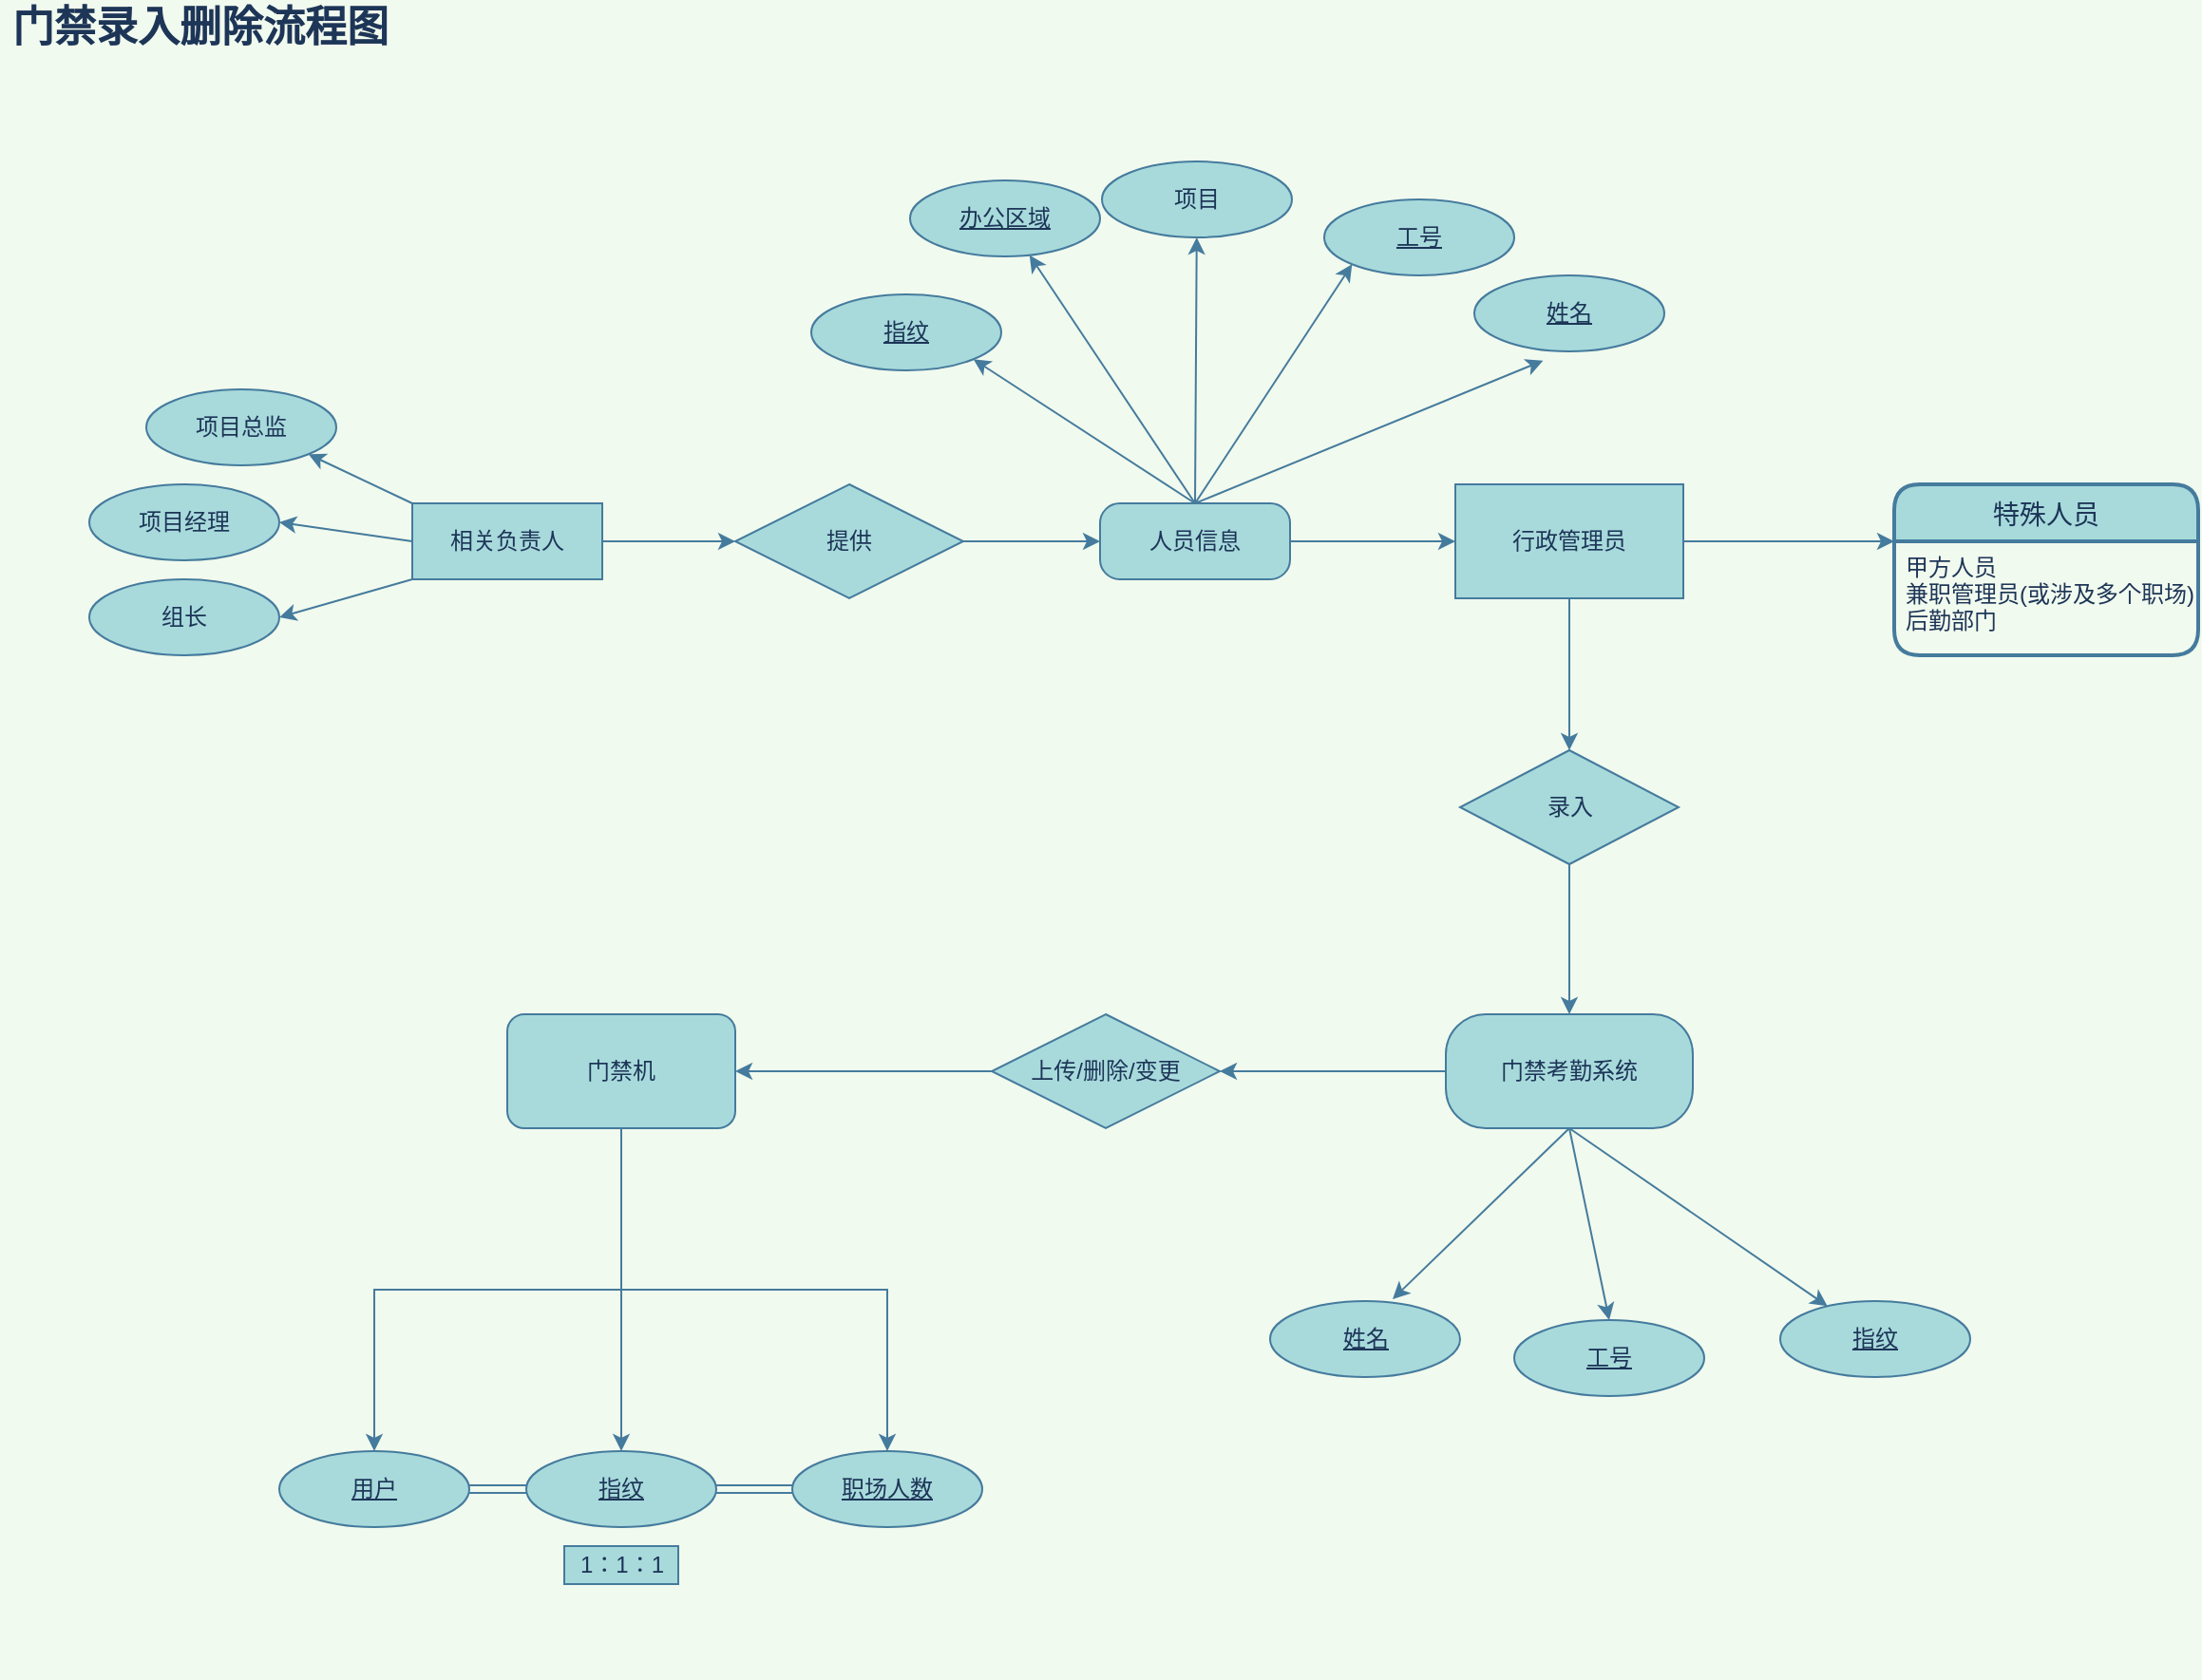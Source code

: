<mxfile version="13.8.0" type="github"><diagram id="AAEeJtfDxjCMASExjLaS" name="Page-1"><mxGraphModel dx="1995" dy="2014" grid="1" gridSize="10" guides="1" tooltips="1" connect="1" arrows="1" fold="1" page="1" pageScale="1" pageWidth="827" pageHeight="1169" background="#F1FAEE" math="0" shadow="0"><root><mxCell id="0"/><mxCell id="1" parent="0"/><mxCell id="rpvmv-KoumOfxdAZb8tA-6" style="edgeStyle=orthogonalEdgeStyle;rounded=0;orthogonalLoop=1;jettySize=auto;html=1;entryX=0.5;entryY=0;entryDx=0;entryDy=0;exitX=0.5;exitY=1;exitDx=0;exitDy=0;strokeColor=#457B9D;fontColor=#1D3557;labelBackgroundColor=#F1FAEE;" parent="1" source="rpvmv-KoumOfxdAZb8tA-2" target="rpvmv-KoumOfxdAZb8tA-13" edge="1"><mxGeometry relative="1" as="geometry"><mxPoint x="95" y="679" as="sourcePoint"/><mxPoint x="135" y="759" as="targetPoint"/></mxGeometry></mxCell><mxCell id="rpvmv-KoumOfxdAZb8tA-9" style="edgeStyle=orthogonalEdgeStyle;rounded=0;orthogonalLoop=1;jettySize=auto;html=1;exitX=0.5;exitY=1;exitDx=0;exitDy=0;entryX=0.5;entryY=0;entryDx=0;entryDy=0;entryPerimeter=0;strokeColor=#457B9D;fontColor=#1D3557;labelBackgroundColor=#F1FAEE;" parent="1" source="rpvmv-KoumOfxdAZb8tA-2" target="rpvmv-KoumOfxdAZb8tA-14" edge="1"><mxGeometry relative="1" as="geometry"><mxPoint x="415" y="759" as="targetPoint"/></mxGeometry></mxCell><mxCell id="rpvmv-KoumOfxdAZb8tA-100" style="edgeStyle=orthogonalEdgeStyle;rounded=0;orthogonalLoop=1;jettySize=auto;html=1;exitX=0.5;exitY=1;exitDx=0;exitDy=0;strokeColor=#457B9D;fontColor=#1D3557;labelBackgroundColor=#F1FAEE;" parent="1" source="rpvmv-KoumOfxdAZb8tA-2" target="rpvmv-KoumOfxdAZb8tA-118" edge="1"><mxGeometry relative="1" as="geometry"><mxPoint x="190" y="279" as="targetPoint"/></mxGeometry></mxCell><mxCell id="rpvmv-KoumOfxdAZb8tA-2" value="门禁机" style="rounded=1;whiteSpace=wrap;html=1;fillColor=#A8DADC;strokeColor=#457B9D;fontColor=#1D3557;" parent="1" vertex="1"><mxGeometry y="49" width="120" height="60" as="geometry"/></mxCell><mxCell id="rpvmv-KoumOfxdAZb8tA-12" value="1：1：1" style="text;html=1;align=center;verticalAlign=middle;resizable=0;points=[];autosize=1;labelBorderColor=none;labelBackgroundColor=none;fillColor=#A8DADC;strokeColor=#457B9D;fontColor=#1D3557;" parent="1" vertex="1"><mxGeometry x="30" y="329" width="60" height="20" as="geometry"/></mxCell><mxCell id="rpvmv-KoumOfxdAZb8tA-13" value="用户" style="ellipse;whiteSpace=wrap;html=1;align=center;fontStyle=4;fillColor=#A8DADC;strokeColor=#457B9D;fontColor=#1D3557;" parent="1" vertex="1"><mxGeometry x="-120" y="279" width="100" height="40" as="geometry"/></mxCell><mxCell id="rpvmv-KoumOfxdAZb8tA-54" style="edgeStyle=none;rounded=0;orthogonalLoop=1;jettySize=auto;html=1;exitX=0;exitY=0.5;exitDx=0;exitDy=0;strokeColor=#457B9D;fontColor=#1D3557;labelBackgroundColor=#F1FAEE;" parent="1" source="rpvmv-KoumOfxdAZb8tA-15" target="rpvmv-KoumOfxdAZb8tA-52" edge="1"><mxGeometry relative="1" as="geometry"/></mxCell><mxCell id="rpvmv-KoumOfxdAZb8tA-110" style="edgeStyle=none;rounded=1;sketch=0;orthogonalLoop=1;jettySize=auto;html=1;exitX=0.5;exitY=1;exitDx=0;exitDy=0;entryX=0.645;entryY=-0.025;entryDx=0;entryDy=0;entryPerimeter=0;strokeColor=#457B9D;fillColor=#A8DADC;fontColor=#1D3557;labelBackgroundColor=#F1FAEE;" parent="1" source="rpvmv-KoumOfxdAZb8tA-15" target="rpvmv-KoumOfxdAZb8tA-104" edge="1"><mxGeometry relative="1" as="geometry"/></mxCell><mxCell id="rpvmv-KoumOfxdAZb8tA-111" style="edgeStyle=none;rounded=1;sketch=0;orthogonalLoop=1;jettySize=auto;html=1;exitX=0.5;exitY=1;exitDx=0;exitDy=0;entryX=0.5;entryY=0;entryDx=0;entryDy=0;strokeColor=#457B9D;fillColor=#A8DADC;fontColor=#1D3557;labelBackgroundColor=#F1FAEE;" parent="1" source="rpvmv-KoumOfxdAZb8tA-15" target="rpvmv-KoumOfxdAZb8tA-106" edge="1"><mxGeometry relative="1" as="geometry"/></mxCell><mxCell id="rpvmv-KoumOfxdAZb8tA-112" style="edgeStyle=none;rounded=1;sketch=0;orthogonalLoop=1;jettySize=auto;html=1;exitX=0.5;exitY=1;exitDx=0;exitDy=0;strokeColor=#457B9D;fillColor=#A8DADC;fontColor=#1D3557;labelBackgroundColor=#F1FAEE;" parent="1" source="rpvmv-KoumOfxdAZb8tA-15" target="rpvmv-KoumOfxdAZb8tA-105" edge="1"><mxGeometry relative="1" as="geometry"/></mxCell><mxCell id="rpvmv-KoumOfxdAZb8tA-15" value="门禁考勤系统" style="rounded=1;arcSize=35;whiteSpace=wrap;html=1;align=center;fillColor=#A8DADC;strokeColor=#457B9D;fontColor=#1D3557;" parent="1" vertex="1"><mxGeometry x="494" y="49" width="130" height="60" as="geometry"/></mxCell><mxCell id="rpvmv-KoumOfxdAZb8tA-57" style="edgeStyle=none;rounded=0;orthogonalLoop=1;jettySize=auto;html=1;exitX=0.5;exitY=0;exitDx=0;exitDy=0;strokeColor=#457B9D;fontColor=#1D3557;labelBackgroundColor=#F1FAEE;" parent="1" source="rpvmv-KoumOfxdAZb8tA-24" target="rpvmv-KoumOfxdAZb8tA-25" edge="1"><mxGeometry relative="1" as="geometry"/></mxCell><mxCell id="rpvmv-KoumOfxdAZb8tA-58" style="edgeStyle=none;rounded=0;orthogonalLoop=1;jettySize=auto;html=1;exitX=0.5;exitY=0;exitDx=0;exitDy=0;strokeColor=#457B9D;fontColor=#1D3557;labelBackgroundColor=#F1FAEE;" parent="1" source="rpvmv-KoumOfxdAZb8tA-24" target="rpvmv-KoumOfxdAZb8tA-39" edge="1"><mxGeometry relative="1" as="geometry"/></mxCell><mxCell id="rpvmv-KoumOfxdAZb8tA-59" style="edgeStyle=none;rounded=0;orthogonalLoop=1;jettySize=auto;html=1;entryX=1;entryY=1;entryDx=0;entryDy=0;exitX=0.5;exitY=0;exitDx=0;exitDy=0;strokeColor=#457B9D;fontColor=#1D3557;labelBackgroundColor=#F1FAEE;" parent="1" source="rpvmv-KoumOfxdAZb8tA-24" target="rpvmv-KoumOfxdAZb8tA-26" edge="1"><mxGeometry relative="1" as="geometry"><mxPoint y="430" as="sourcePoint"/></mxGeometry></mxCell><mxCell id="rpvmv-KoumOfxdAZb8tA-80" style="edgeStyle=none;rounded=0;orthogonalLoop=1;jettySize=auto;html=1;exitX=0.5;exitY=0;exitDx=0;exitDy=0;entryX=0;entryY=1;entryDx=0;entryDy=0;strokeColor=#457B9D;fontColor=#1D3557;labelBackgroundColor=#F1FAEE;" parent="1" source="rpvmv-KoumOfxdAZb8tA-24" target="rpvmv-KoumOfxdAZb8tA-79" edge="1"><mxGeometry relative="1" as="geometry"/></mxCell><mxCell id="rpvmv-KoumOfxdAZb8tA-109" style="edgeStyle=none;rounded=1;sketch=0;orthogonalLoop=1;jettySize=auto;html=1;exitX=0.5;exitY=0;exitDx=0;exitDy=0;entryX=0.362;entryY=1.121;entryDx=0;entryDy=0;entryPerimeter=0;strokeColor=#457B9D;fillColor=#A8DADC;fontColor=#1D3557;labelBackgroundColor=#F1FAEE;" parent="1" source="rpvmv-KoumOfxdAZb8tA-24" target="rpvmv-KoumOfxdAZb8tA-107" edge="1"><mxGeometry relative="1" as="geometry"/></mxCell><mxCell id="rpvmv-KoumOfxdAZb8tA-24" value="人员信息" style="rounded=1;arcSize=26;whiteSpace=wrap;html=1;align=center;fillColor=#A8DADC;strokeColor=#457B9D;fontColor=#1D3557;" parent="1" vertex="1"><mxGeometry x="312" y="-220" width="100" height="40" as="geometry"/></mxCell><mxCell id="rpvmv-KoumOfxdAZb8tA-25" value="办公区域" style="ellipse;whiteSpace=wrap;html=1;align=center;fontStyle=4;fillColor=#A8DADC;strokeColor=#457B9D;fontColor=#1D3557;" parent="1" vertex="1"><mxGeometry x="212" y="-390" width="100" height="40" as="geometry"/></mxCell><mxCell id="rpvmv-KoumOfxdAZb8tA-26" value="指纹" style="ellipse;whiteSpace=wrap;html=1;align=center;fontStyle=4;fillColor=#A8DADC;strokeColor=#457B9D;fontColor=#1D3557;" parent="1" vertex="1"><mxGeometry x="160" y="-330" width="100" height="40" as="geometry"/></mxCell><mxCell id="rpvmv-KoumOfxdAZb8tA-34" style="edgeStyle=orthogonalEdgeStyle;rounded=0;orthogonalLoop=1;jettySize=auto;html=1;exitX=0.5;exitY=1;exitDx=0;exitDy=0;entryX=0.5;entryY=0;entryDx=0;entryDy=0;strokeColor=#457B9D;fontColor=#1D3557;labelBackgroundColor=#F1FAEE;" parent="1" source="rpvmv-KoumOfxdAZb8tA-29" target="rpvmv-KoumOfxdAZb8tA-44" edge="1"><mxGeometry relative="1" as="geometry"><mxPoint x="225" y="210" as="targetPoint"/></mxGeometry></mxCell><mxCell id="rpvmv-KoumOfxdAZb8tA-114" style="edgeStyle=none;rounded=1;sketch=0;orthogonalLoop=1;jettySize=auto;html=1;exitX=1;exitY=0.5;exitDx=0;exitDy=0;entryX=0;entryY=0;entryDx=0;entryDy=0;strokeColor=#457B9D;fillColor=#A8DADC;fontColor=#1D3557;labelBackgroundColor=#F1FAEE;" parent="1" source="rpvmv-KoumOfxdAZb8tA-29" target="rpvmv-KoumOfxdAZb8tA-28" edge="1"><mxGeometry relative="1" as="geometry"/></mxCell><mxCell id="rpvmv-KoumOfxdAZb8tA-29" value="行政管理员" style="whiteSpace=wrap;html=1;fillColor=#A8DADC;strokeColor=#457B9D;fontColor=#1D3557;" parent="1" vertex="1"><mxGeometry x="499" y="-230" width="120" height="60" as="geometry"/></mxCell><mxCell id="rpvmv-KoumOfxdAZb8tA-33" style="edgeStyle=orthogonalEdgeStyle;rounded=0;orthogonalLoop=1;jettySize=auto;html=1;exitX=0.5;exitY=1;exitDx=0;exitDy=0;entryX=0.5;entryY=0;entryDx=0;entryDy=0;strokeColor=#457B9D;fontColor=#1D3557;labelBackgroundColor=#F1FAEE;" parent="1" source="rpvmv-KoumOfxdAZb8tA-44" target="rpvmv-KoumOfxdAZb8tA-15" edge="1"><mxGeometry relative="1" as="geometry"><mxPoint x="275" y="230" as="sourcePoint"/></mxGeometry></mxCell><mxCell id="rpvmv-KoumOfxdAZb8tA-39" value="项目" style="ellipse;whiteSpace=wrap;html=1;align=center;fillColor=#A8DADC;strokeColor=#457B9D;fontColor=#1D3557;" parent="1" vertex="1"><mxGeometry x="313" y="-400" width="100" height="40" as="geometry"/></mxCell><mxCell id="rpvmv-KoumOfxdAZb8tA-64" style="edgeStyle=none;rounded=0;orthogonalLoop=1;jettySize=auto;html=1;exitX=1;exitY=0.5;exitDx=0;exitDy=0;entryX=0;entryY=0.5;entryDx=0;entryDy=0;strokeColor=#457B9D;fontColor=#1D3557;labelBackgroundColor=#F1FAEE;" parent="1" source="rpvmv-KoumOfxdAZb8tA-41" target="rpvmv-KoumOfxdAZb8tA-63" edge="1"><mxGeometry relative="1" as="geometry"/></mxCell><mxCell id="rpvmv-KoumOfxdAZb8tA-91" style="edgeStyle=none;rounded=0;orthogonalLoop=1;jettySize=auto;html=1;entryX=1;entryY=0.5;entryDx=0;entryDy=0;exitX=0;exitY=1;exitDx=0;exitDy=0;strokeColor=#457B9D;fontColor=#1D3557;labelBackgroundColor=#F1FAEE;" parent="1" source="rpvmv-KoumOfxdAZb8tA-41" target="rpvmv-KoumOfxdAZb8tA-86" edge="1"><mxGeometry relative="1" as="geometry"><mxPoint x="-90" y="-220" as="sourcePoint"/></mxGeometry></mxCell><mxCell id="rpvmv-KoumOfxdAZb8tA-92" style="edgeStyle=none;rounded=0;orthogonalLoop=1;jettySize=auto;html=1;exitX=0;exitY=0.5;exitDx=0;exitDy=0;entryX=1;entryY=0.5;entryDx=0;entryDy=0;strokeColor=#457B9D;fontColor=#1D3557;labelBackgroundColor=#F1FAEE;" parent="1" source="rpvmv-KoumOfxdAZb8tA-41" target="rpvmv-KoumOfxdAZb8tA-85" edge="1"><mxGeometry relative="1" as="geometry"/></mxCell><mxCell id="rpvmv-KoumOfxdAZb8tA-93" style="edgeStyle=none;rounded=0;orthogonalLoop=1;jettySize=auto;html=1;exitX=0;exitY=0;exitDx=0;exitDy=0;entryX=1;entryY=1;entryDx=0;entryDy=0;strokeColor=#457B9D;fontColor=#1D3557;labelBackgroundColor=#F1FAEE;" parent="1" source="rpvmv-KoumOfxdAZb8tA-41" target="rpvmv-KoumOfxdAZb8tA-87" edge="1"><mxGeometry relative="1" as="geometry"/></mxCell><mxCell id="rpvmv-KoumOfxdAZb8tA-41" value="相关负责人" style="rounded=1;arcSize=0;whiteSpace=wrap;html=1;align=center;fillColor=#A8DADC;strokeColor=#457B9D;fontColor=#1D3557;" parent="1" vertex="1"><mxGeometry x="-50" y="-220" width="100" height="40" as="geometry"/></mxCell><mxCell id="rpvmv-KoumOfxdAZb8tA-44" value="录入" style="shape=rhombus;perimeter=rhombusPerimeter;whiteSpace=wrap;html=1;align=center;fillColor=#A8DADC;strokeColor=#457B9D;fontColor=#1D3557;" parent="1" vertex="1"><mxGeometry x="501.5" y="-90" width="115" height="60" as="geometry"/></mxCell><mxCell id="rpvmv-KoumOfxdAZb8tA-51" style="edgeStyle=none;rounded=0;orthogonalLoop=1;jettySize=auto;html=1;exitX=0.5;exitY=0;exitDx=0;exitDy=0;strokeColor=#457B9D;fontColor=#1D3557;labelBackgroundColor=#F1FAEE;" parent="1" edge="1"><mxGeometry relative="1" as="geometry"><mxPoint x="564" y="390" as="sourcePoint"/><mxPoint x="564" y="390" as="targetPoint"/></mxGeometry></mxCell><mxCell id="rpvmv-KoumOfxdAZb8tA-55" style="edgeStyle=none;rounded=0;orthogonalLoop=1;jettySize=auto;html=1;exitX=0;exitY=0.5;exitDx=0;exitDy=0;strokeColor=#457B9D;fontColor=#1D3557;labelBackgroundColor=#F1FAEE;" parent="1" source="rpvmv-KoumOfxdAZb8tA-52" target="rpvmv-KoumOfxdAZb8tA-2" edge="1"><mxGeometry relative="1" as="geometry"/></mxCell><mxCell id="rpvmv-KoumOfxdAZb8tA-52" value="上传/删除/变更" style="shape=rhombus;perimeter=rhombusPerimeter;whiteSpace=wrap;html=1;align=center;fillColor=#A8DADC;strokeColor=#457B9D;fontColor=#1D3557;" parent="1" vertex="1"><mxGeometry x="255" y="49" width="120" height="60" as="geometry"/></mxCell><mxCell id="rpvmv-KoumOfxdAZb8tA-66" style="edgeStyle=none;rounded=0;orthogonalLoop=1;jettySize=auto;html=1;exitX=1;exitY=0.5;exitDx=0;exitDy=0;entryX=0;entryY=0.5;entryDx=0;entryDy=0;strokeColor=#457B9D;fontColor=#1D3557;labelBackgroundColor=#F1FAEE;" parent="1" source="rpvmv-KoumOfxdAZb8tA-24" target="rpvmv-KoumOfxdAZb8tA-29" edge="1"><mxGeometry relative="1" as="geometry"><mxPoint x="10" y="100" as="sourcePoint"/><mxPoint x="20" y="170" as="targetPoint"/></mxGeometry></mxCell><mxCell id="rpvmv-KoumOfxdAZb8tA-71" style="edgeStyle=none;rounded=0;orthogonalLoop=1;jettySize=auto;html=1;exitX=1;exitY=0.5;exitDx=0;exitDy=0;entryX=0;entryY=0.5;entryDx=0;entryDy=0;strokeColor=#457B9D;fontColor=#1D3557;labelBackgroundColor=#F1FAEE;" parent="1" source="rpvmv-KoumOfxdAZb8tA-63" target="rpvmv-KoumOfxdAZb8tA-24" edge="1"><mxGeometry relative="1" as="geometry"/></mxCell><mxCell id="rpvmv-KoumOfxdAZb8tA-63" value="提供" style="shape=rhombus;perimeter=rhombusPerimeter;whiteSpace=wrap;html=1;align=center;fillColor=#A8DADC;strokeColor=#457B9D;fontColor=#1D3557;" parent="1" vertex="1"><mxGeometry x="120" y="-230" width="120" height="60" as="geometry"/></mxCell><mxCell id="rpvmv-KoumOfxdAZb8tA-79" value="工号" style="ellipse;whiteSpace=wrap;html=1;align=center;fontStyle=4;fillColor=#A8DADC;strokeColor=#457B9D;fontColor=#1D3557;" parent="1" vertex="1"><mxGeometry x="430" y="-380" width="100" height="40" as="geometry"/></mxCell><mxCell id="rpvmv-KoumOfxdAZb8tA-85" value="项目经理" style="ellipse;whiteSpace=wrap;html=1;align=center;fillColor=#A8DADC;strokeColor=#457B9D;fontColor=#1D3557;" parent="1" vertex="1"><mxGeometry x="-220" y="-230" width="100" height="40" as="geometry"/></mxCell><mxCell id="rpvmv-KoumOfxdAZb8tA-86" value="组长" style="ellipse;whiteSpace=wrap;html=1;align=center;fillColor=#A8DADC;strokeColor=#457B9D;fontColor=#1D3557;" parent="1" vertex="1"><mxGeometry x="-220" y="-180" width="100" height="40" as="geometry"/></mxCell><mxCell id="rpvmv-KoumOfxdAZb8tA-87" value="项目总监" style="ellipse;whiteSpace=wrap;html=1;align=center;fillColor=#A8DADC;strokeColor=#457B9D;fontColor=#1D3557;" parent="1" vertex="1"><mxGeometry x="-190" y="-280" width="100" height="40" as="geometry"/></mxCell><mxCell id="rpvmv-KoumOfxdAZb8tA-95" value="&lt;font style=&quot;font-size: 22px;&quot;&gt;门禁录入删除流程图&lt;/font&gt;" style="text;html=1;align=center;verticalAlign=middle;resizable=0;points=[];autosize=1;fontColor=#1D3557;fontSize=22;fontStyle=1" parent="1" vertex="1"><mxGeometry x="-267" y="-485" width="210" height="30" as="geometry"/></mxCell><mxCell id="rpvmv-KoumOfxdAZb8tA-119" style="edgeStyle=none;rounded=1;sketch=0;orthogonalLoop=1;jettySize=auto;html=1;exitX=1;exitY=0.5;exitDx=0;exitDy=0;entryX=0;entryY=0.5;entryDx=0;entryDy=0;strokeColor=#457B9D;fillColor=#A8DADC;fontColor=#1D3557;shape=link;labelBackgroundColor=#F1FAEE;" parent="1" source="rpvmv-KoumOfxdAZb8tA-14" target="rpvmv-KoumOfxdAZb8tA-118" edge="1"><mxGeometry relative="1" as="geometry"/></mxCell><mxCell id="rpvmv-KoumOfxdAZb8tA-14" value="指纹" style="ellipse;whiteSpace=wrap;html=1;align=center;fontStyle=4;fillColor=#A8DADC;strokeColor=#457B9D;fontColor=#1D3557;" parent="1" vertex="1"><mxGeometry x="10" y="279" width="100" height="40" as="geometry"/></mxCell><mxCell id="rpvmv-KoumOfxdAZb8tA-98" style="edgeStyle=none;shape=link;rounded=0;orthogonalLoop=1;jettySize=auto;html=1;exitX=1;exitY=0.5;exitDx=0;exitDy=0;entryX=0;entryY=0.5;entryDx=0;entryDy=0;strokeColor=#457B9D;fontColor=#1D3557;labelBackgroundColor=#F1FAEE;" parent="1" target="rpvmv-KoumOfxdAZb8tA-14" edge="1"><mxGeometry relative="1" as="geometry"><mxPoint x="-20" y="299" as="sourcePoint"/><mxPoint x="140" y="299" as="targetPoint"/></mxGeometry></mxCell><mxCell id="rpvmv-KoumOfxdAZb8tA-104" value="姓名" style="ellipse;whiteSpace=wrap;html=1;align=center;fontStyle=4;rounded=0;sketch=0;strokeColor=#457B9D;fillColor=#A8DADC;fontColor=#1D3557;labelBackgroundColor=none;" parent="1" vertex="1"><mxGeometry x="401.5" y="200" width="100" height="40" as="geometry"/></mxCell><mxCell id="rpvmv-KoumOfxdAZb8tA-105" value="指纹" style="ellipse;whiteSpace=wrap;html=1;align=center;fontStyle=4;rounded=0;sketch=0;strokeColor=#457B9D;fillColor=#A8DADC;fontColor=#1D3557;" parent="1" vertex="1"><mxGeometry x="670" y="200" width="100" height="40" as="geometry"/></mxCell><mxCell id="rpvmv-KoumOfxdAZb8tA-106" value="工号" style="ellipse;whiteSpace=wrap;html=1;align=center;fontStyle=4;rounded=0;sketch=0;strokeColor=#457B9D;fillColor=#A8DADC;fontColor=#1D3557;" parent="1" vertex="1"><mxGeometry x="530" y="210" width="100" height="40" as="geometry"/></mxCell><mxCell id="rpvmv-KoumOfxdAZb8tA-107" value="姓名" style="ellipse;whiteSpace=wrap;html=1;align=center;fontStyle=4;rounded=0;sketch=0;strokeColor=#457B9D;fillColor=#A8DADC;fontColor=#1D3557;" parent="1" vertex="1"><mxGeometry x="509" y="-340" width="100" height="40" as="geometry"/></mxCell><mxCell id="rpvmv-KoumOfxdAZb8tA-27" value="特殊人员" style="swimlane;childLayout=stackLayout;horizontal=1;startSize=30;horizontalStack=0;rounded=1;fontSize=14;fontStyle=0;strokeWidth=2;resizeParent=0;resizeLast=1;shadow=0;dashed=0;align=center;fillColor=#A8DADC;strokeColor=#457B9D;fontColor=#1D3557;" parent="1" vertex="1"><mxGeometry x="730" y="-230" width="160" height="90" as="geometry"><mxRectangle x="-220" y="-90" width="90" height="30" as="alternateBounds"/></mxGeometry></mxCell><mxCell id="rpvmv-KoumOfxdAZb8tA-28" value="甲方人员&#10;兼职管理员(或涉及多个职场)&#10;后勤部门" style="align=left;strokeColor=none;fillColor=none;spacingLeft=4;fontSize=12;verticalAlign=top;resizable=0;rotatable=0;part=1;fontColor=#1D3557;" parent="rpvmv-KoumOfxdAZb8tA-27" vertex="1"><mxGeometry y="30" width="160" height="60" as="geometry"/></mxCell><mxCell id="rpvmv-KoumOfxdAZb8tA-118" value="职场人数" style="ellipse;whiteSpace=wrap;html=1;align=center;fontStyle=4;rounded=0;sketch=0;strokeColor=#457B9D;fillColor=#A8DADC;fontColor=#1D3557;" parent="1" vertex="1"><mxGeometry x="150" y="279" width="100" height="40" as="geometry"/></mxCell></root></mxGraphModel></diagram></mxfile>